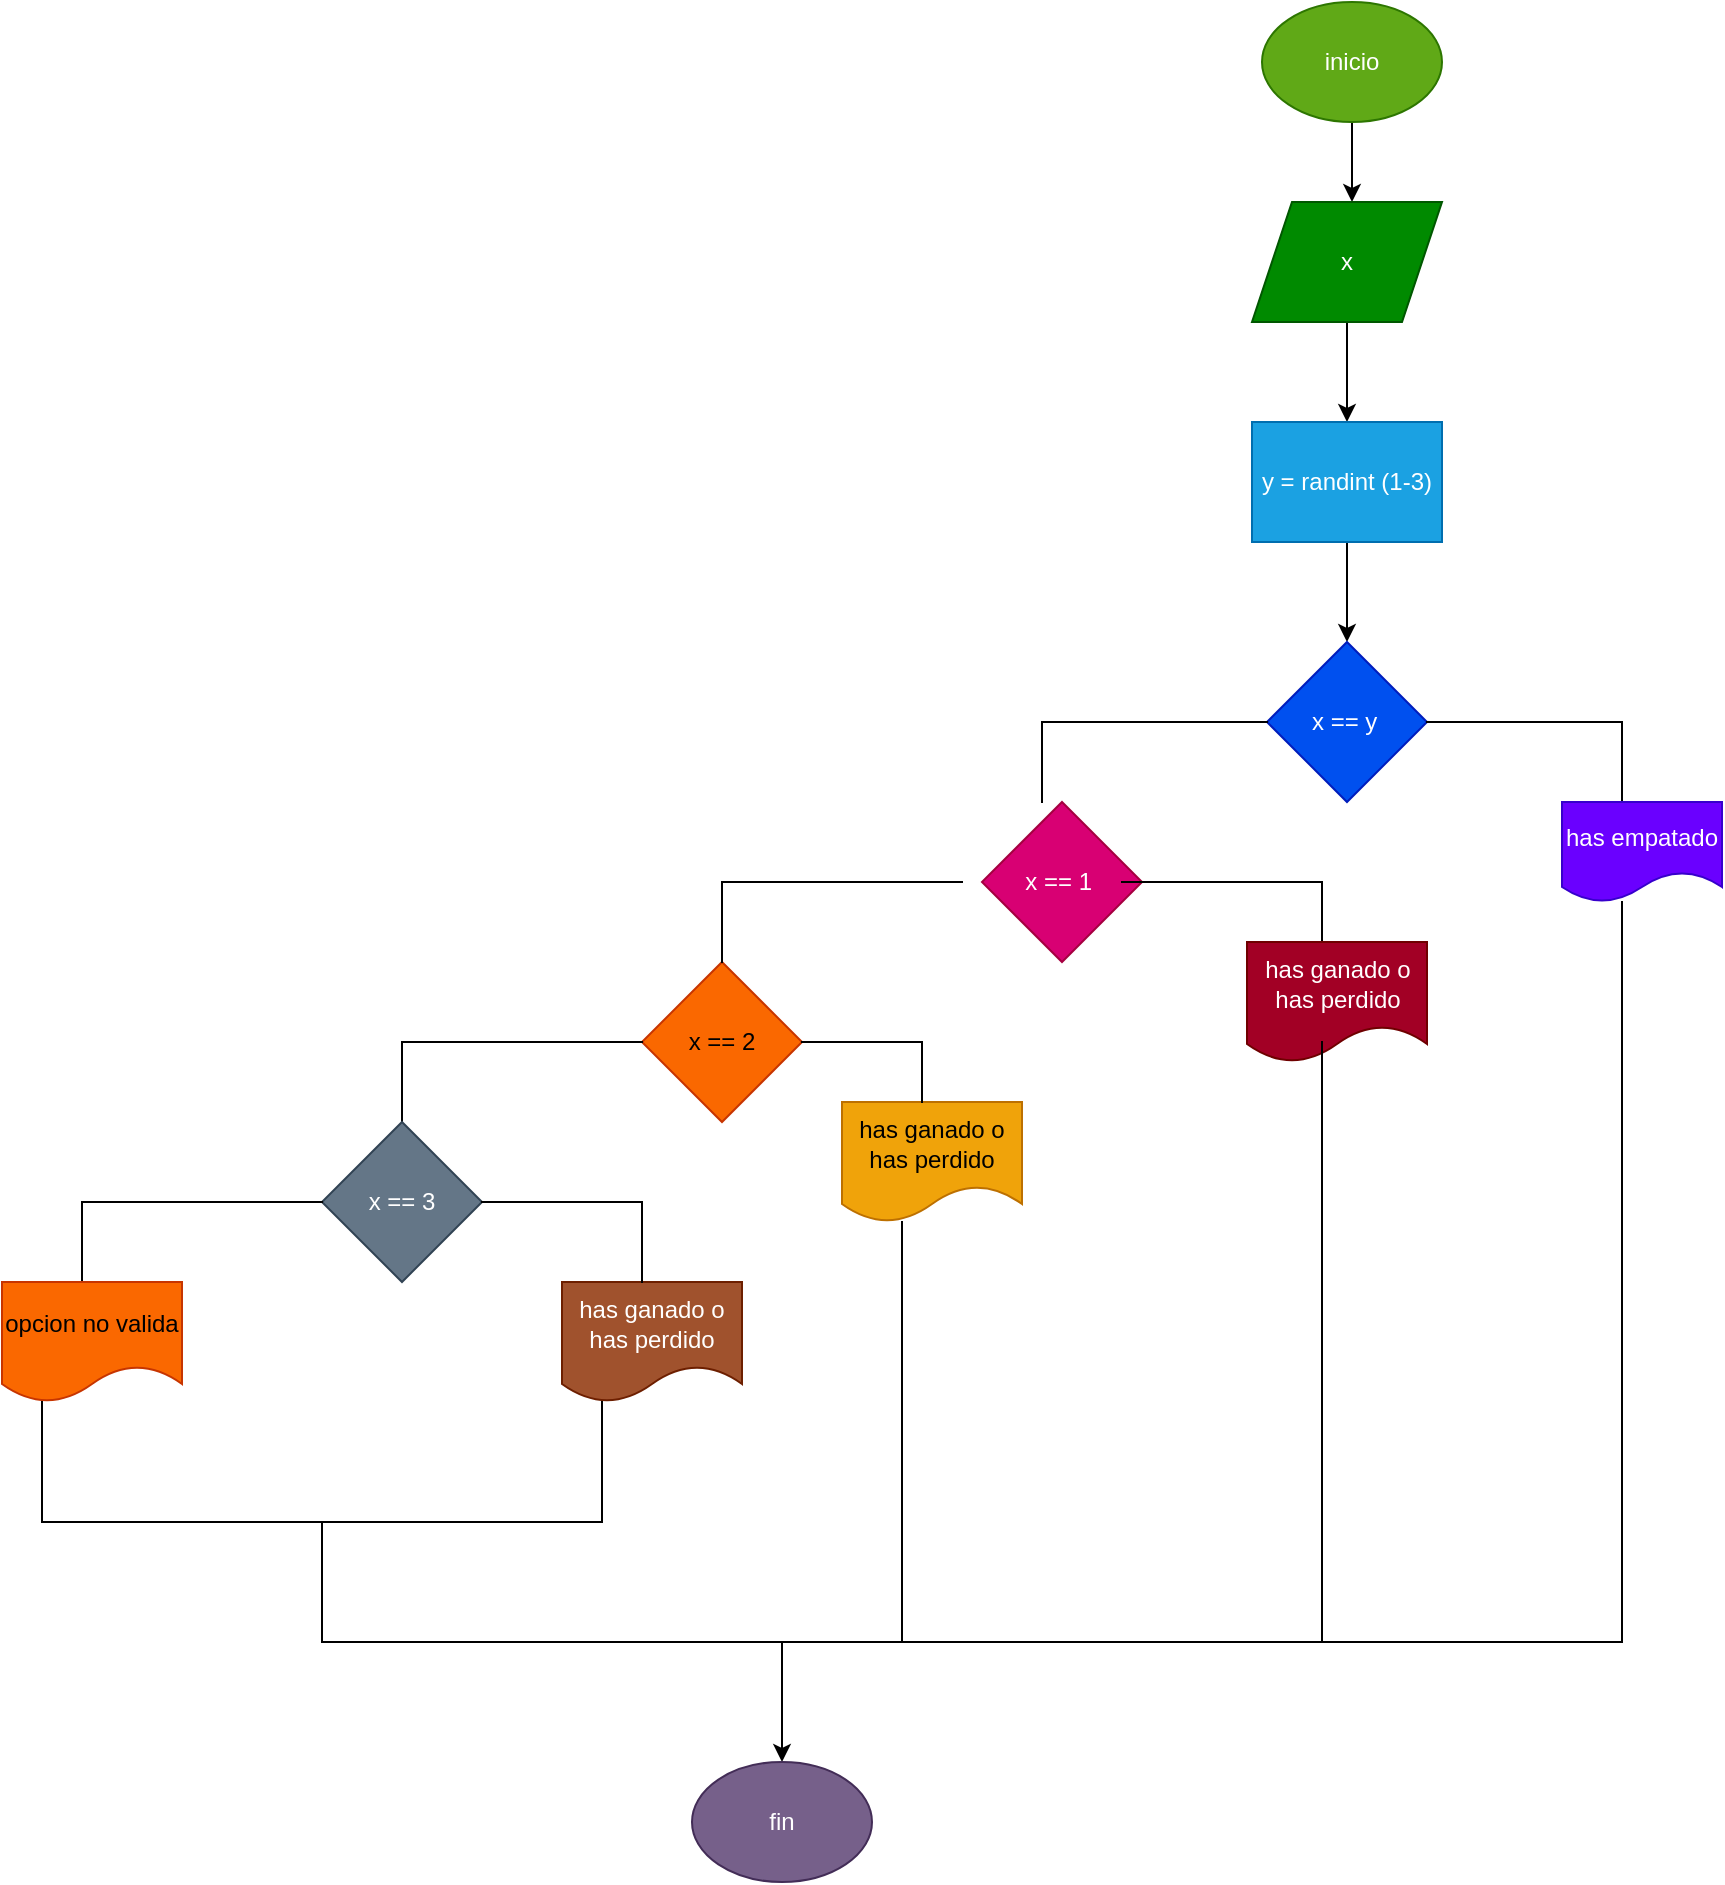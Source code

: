 <mxfile>
    <diagram id="1ECLrePCUY1pzrCCHH44" name="Página-1">
        <mxGraphModel dx="1951" dy="417" grid="1" gridSize="10" guides="1" tooltips="1" connect="1" arrows="1" fold="1" page="1" pageScale="1" pageWidth="1654" pageHeight="2336" math="0" shadow="0">
            <root>
                <mxCell id="0"/>
                <mxCell id="1" parent="0"/>
                <mxCell id="7" value="" style="edgeStyle=none;html=1;" parent="1" source="2" edge="1">
                    <mxGeometry relative="1" as="geometry">
                        <mxPoint x="515" y="140" as="targetPoint"/>
                    </mxGeometry>
                </mxCell>
                <mxCell id="2" value="inicio" style="ellipse;whiteSpace=wrap;html=1;fillColor=#60a917;fontColor=#ffffff;strokeColor=#2D7600;" parent="1" vertex="1">
                    <mxGeometry x="470" y="40" width="90" height="60" as="geometry"/>
                </mxCell>
                <mxCell id="12" value="" style="edgeStyle=none;html=1;" parent="1" source="10" target="11" edge="1">
                    <mxGeometry relative="1" as="geometry"/>
                </mxCell>
                <mxCell id="10" value="x" style="shape=parallelogram;perimeter=parallelogramPerimeter;whiteSpace=wrap;html=1;fixedSize=1;fillColor=#008a00;fontColor=#ffffff;strokeColor=#005700;" parent="1" vertex="1">
                    <mxGeometry x="465" y="140" width="95" height="60" as="geometry"/>
                </mxCell>
                <mxCell id="dQfxzq-ZpPpkhSZyHVF7-13" value="" style="edgeStyle=none;html=1;" edge="1" parent="1" source="11" target="dQfxzq-ZpPpkhSZyHVF7-12">
                    <mxGeometry relative="1" as="geometry"/>
                </mxCell>
                <mxCell id="11" value="y = randint (1-3)" style="whiteSpace=wrap;html=1;fillColor=#1ba1e2;fontColor=#ffffff;strokeColor=#006EAF;" parent="1" vertex="1">
                    <mxGeometry x="465" y="250" width="95" height="60" as="geometry"/>
                </mxCell>
                <mxCell id="dQfxzq-ZpPpkhSZyHVF7-12" value="x == y&amp;nbsp;" style="rhombus;whiteSpace=wrap;html=1;fillColor=#0050ef;fontColor=#ffffff;strokeColor=#001DBC;" vertex="1" parent="1">
                    <mxGeometry x="472.5" y="360" width="80" height="80" as="geometry"/>
                </mxCell>
                <mxCell id="dQfxzq-ZpPpkhSZyHVF7-14" value="" style="shape=partialRectangle;whiteSpace=wrap;html=1;bottom=0;right=0;fillColor=none;direction=south;" vertex="1" parent="1">
                    <mxGeometry x="552.5" y="400" width="97.5" height="40" as="geometry"/>
                </mxCell>
                <mxCell id="dQfxzq-ZpPpkhSZyHVF7-16" value="x == 1&amp;nbsp;" style="rhombus;whiteSpace=wrap;html=1;fillColor=#d80073;fontColor=#ffffff;strokeColor=#A50040;" vertex="1" parent="1">
                    <mxGeometry x="330" y="440" width="80" height="80" as="geometry"/>
                </mxCell>
                <mxCell id="dQfxzq-ZpPpkhSZyHVF7-17" value="" style="shape=partialRectangle;whiteSpace=wrap;html=1;bottom=0;right=0;fillColor=none;" vertex="1" parent="1">
                    <mxGeometry x="360" y="400" width="112.5" height="40" as="geometry"/>
                </mxCell>
                <mxCell id="dQfxzq-ZpPpkhSZyHVF7-20" value="" style="shape=partialRectangle;whiteSpace=wrap;html=1;bottom=0;right=0;fillColor=none;direction=south;" vertex="1" parent="1">
                    <mxGeometry x="400" y="480" width="100" height="30" as="geometry"/>
                </mxCell>
                <mxCell id="dQfxzq-ZpPpkhSZyHVF7-22" value="has ganado o has perdido" style="shape=document;whiteSpace=wrap;html=1;boundedLbl=1;fillColor=#a20025;fontColor=#ffffff;strokeColor=#6F0000;" vertex="1" parent="1">
                    <mxGeometry x="462.5" y="510" width="90" height="60" as="geometry"/>
                </mxCell>
                <mxCell id="dQfxzq-ZpPpkhSZyHVF7-23" value="has empatado" style="shape=document;whiteSpace=wrap;html=1;boundedLbl=1;fillColor=#6a00ff;fontColor=#ffffff;strokeColor=#3700CC;" vertex="1" parent="1">
                    <mxGeometry x="620" y="440" width="80" height="50" as="geometry"/>
                </mxCell>
                <mxCell id="dQfxzq-ZpPpkhSZyHVF7-24" value="x == 2" style="rhombus;whiteSpace=wrap;html=1;fillColor=#fa6800;fontColor=#000000;strokeColor=#C73500;" vertex="1" parent="1">
                    <mxGeometry x="160" y="520" width="80" height="80" as="geometry"/>
                </mxCell>
                <mxCell id="dQfxzq-ZpPpkhSZyHVF7-25" value="" style="shape=partialRectangle;whiteSpace=wrap;html=1;bottom=0;right=0;fillColor=none;" vertex="1" parent="1">
                    <mxGeometry x="200" y="480" width="120" height="40" as="geometry"/>
                </mxCell>
                <mxCell id="dQfxzq-ZpPpkhSZyHVF7-26" value="has ganado o has perdido" style="shape=document;whiteSpace=wrap;html=1;boundedLbl=1;fillColor=#f0a30a;fontColor=#000000;strokeColor=#BD7000;" vertex="1" parent="1">
                    <mxGeometry x="260" y="590" width="90" height="60" as="geometry"/>
                </mxCell>
                <mxCell id="dQfxzq-ZpPpkhSZyHVF7-27" value="" style="shape=partialRectangle;whiteSpace=wrap;html=1;bottom=0;right=0;fillColor=none;direction=south;" vertex="1" parent="1">
                    <mxGeometry x="240" y="560" width="60" height="30" as="geometry"/>
                </mxCell>
                <mxCell id="dQfxzq-ZpPpkhSZyHVF7-28" value="" style="shape=partialRectangle;whiteSpace=wrap;html=1;bottom=0;right=0;fillColor=none;" vertex="1" parent="1">
                    <mxGeometry x="40" y="560" width="120" height="40" as="geometry"/>
                </mxCell>
                <mxCell id="dQfxzq-ZpPpkhSZyHVF7-30" value="x == 3" style="rhombus;whiteSpace=wrap;html=1;fillColor=#647687;strokeColor=#314354;fontColor=#ffffff;" vertex="1" parent="1">
                    <mxGeometry y="600" width="80" height="80" as="geometry"/>
                </mxCell>
                <mxCell id="dQfxzq-ZpPpkhSZyHVF7-31" value="has ganado o has perdido" style="shape=document;whiteSpace=wrap;html=1;boundedLbl=1;fillColor=#a0522d;fontColor=#ffffff;strokeColor=#6D1F00;" vertex="1" parent="1">
                    <mxGeometry x="120" y="680" width="90" height="60" as="geometry"/>
                </mxCell>
                <mxCell id="dQfxzq-ZpPpkhSZyHVF7-32" value="" style="shape=partialRectangle;whiteSpace=wrap;html=1;bottom=0;right=0;fillColor=none;direction=south;" vertex="1" parent="1">
                    <mxGeometry x="80" y="640" width="80" height="40" as="geometry"/>
                </mxCell>
                <mxCell id="dQfxzq-ZpPpkhSZyHVF7-34" value="" style="shape=partialRectangle;whiteSpace=wrap;html=1;bottom=0;right=0;fillColor=none;" vertex="1" parent="1">
                    <mxGeometry x="-120" y="640" width="120" height="40" as="geometry"/>
                </mxCell>
                <mxCell id="dQfxzq-ZpPpkhSZyHVF7-36" value="opcion no valida" style="shape=document;whiteSpace=wrap;html=1;boundedLbl=1;fillColor=#fa6800;strokeColor=#C73500;fontColor=#000000;" vertex="1" parent="1">
                    <mxGeometry x="-160" y="680" width="90" height="60" as="geometry"/>
                </mxCell>
                <mxCell id="dQfxzq-ZpPpkhSZyHVF7-37" value="" style="shape=partialRectangle;whiteSpace=wrap;html=1;bottom=1;right=1;left=1;top=0;fillColor=none;routingCenterX=-0.5;" vertex="1" parent="1">
                    <mxGeometry x="-140" y="740" width="280" height="60" as="geometry"/>
                </mxCell>
                <mxCell id="dQfxzq-ZpPpkhSZyHVF7-38" value="" style="shape=partialRectangle;whiteSpace=wrap;html=1;bottom=1;right=1;left=1;top=0;fillColor=none;routingCenterX=-0.5;" vertex="1" parent="1">
                    <mxGeometry y="800" width="500" height="60" as="geometry"/>
                </mxCell>
                <mxCell id="dQfxzq-ZpPpkhSZyHVF7-40" value="" style="shape=partialRectangle;whiteSpace=wrap;html=1;bottom=0;right=0;fillColor=none;direction=west;" vertex="1" parent="1">
                    <mxGeometry x="380" y="560" width="120" height="300" as="geometry"/>
                </mxCell>
                <mxCell id="dQfxzq-ZpPpkhSZyHVF7-45" value="" style="edgeStyle=none;html=1;" edge="1" parent="1" source="dQfxzq-ZpPpkhSZyHVF7-41" target="dQfxzq-ZpPpkhSZyHVF7-44">
                    <mxGeometry relative="1" as="geometry"/>
                </mxCell>
                <mxCell id="dQfxzq-ZpPpkhSZyHVF7-41" value="" style="shape=partialRectangle;whiteSpace=wrap;html=1;bottom=0;right=0;fillColor=none;direction=west;" vertex="1" parent="1">
                    <mxGeometry x="170" y="650" width="120" height="210" as="geometry"/>
                </mxCell>
                <mxCell id="dQfxzq-ZpPpkhSZyHVF7-44" value="fin" style="ellipse;whiteSpace=wrap;html=1;fillColor=#76608a;fontColor=#ffffff;strokeColor=#432D57;" vertex="1" parent="1">
                    <mxGeometry x="185" y="920" width="90" height="60" as="geometry"/>
                </mxCell>
                <mxCell id="PxXdWwA5yReewramgZHu-12" value="" style="shape=partialRectangle;whiteSpace=wrap;html=1;bottom=0;right=0;fillColor=none;direction=west;" vertex="1" parent="1">
                    <mxGeometry x="490" y="490" width="160" height="370" as="geometry"/>
                </mxCell>
            </root>
        </mxGraphModel>
    </diagram>
    <diagram id="O0ivBcQzWF12DPKkfSeP" name="Página-2">
        <mxGraphModel dx="298" dy="417" grid="1" gridSize="10" guides="1" tooltips="1" connect="1" arrows="1" fold="1" page="1" pageScale="1" pageWidth="1654" pageHeight="2336" math="0" shadow="0">
            <root>
                <mxCell id="0"/>
                <mxCell id="1" parent="0"/>
            </root>
        </mxGraphModel>
    </diagram>
    <diagram id="yGQSsCMeOvUu2lqHRu0x" name="Página-3">
        <mxGraphModel dx="297" dy="417" grid="1" gridSize="10" guides="1" tooltips="1" connect="1" arrows="1" fold="1" page="1" pageScale="1" pageWidth="1654" pageHeight="2336" math="0" shadow="0">
            <root>
                <mxCell id="0"/>
                <mxCell id="1" parent="0"/>
            </root>
        </mxGraphModel>
    </diagram>
</mxfile>